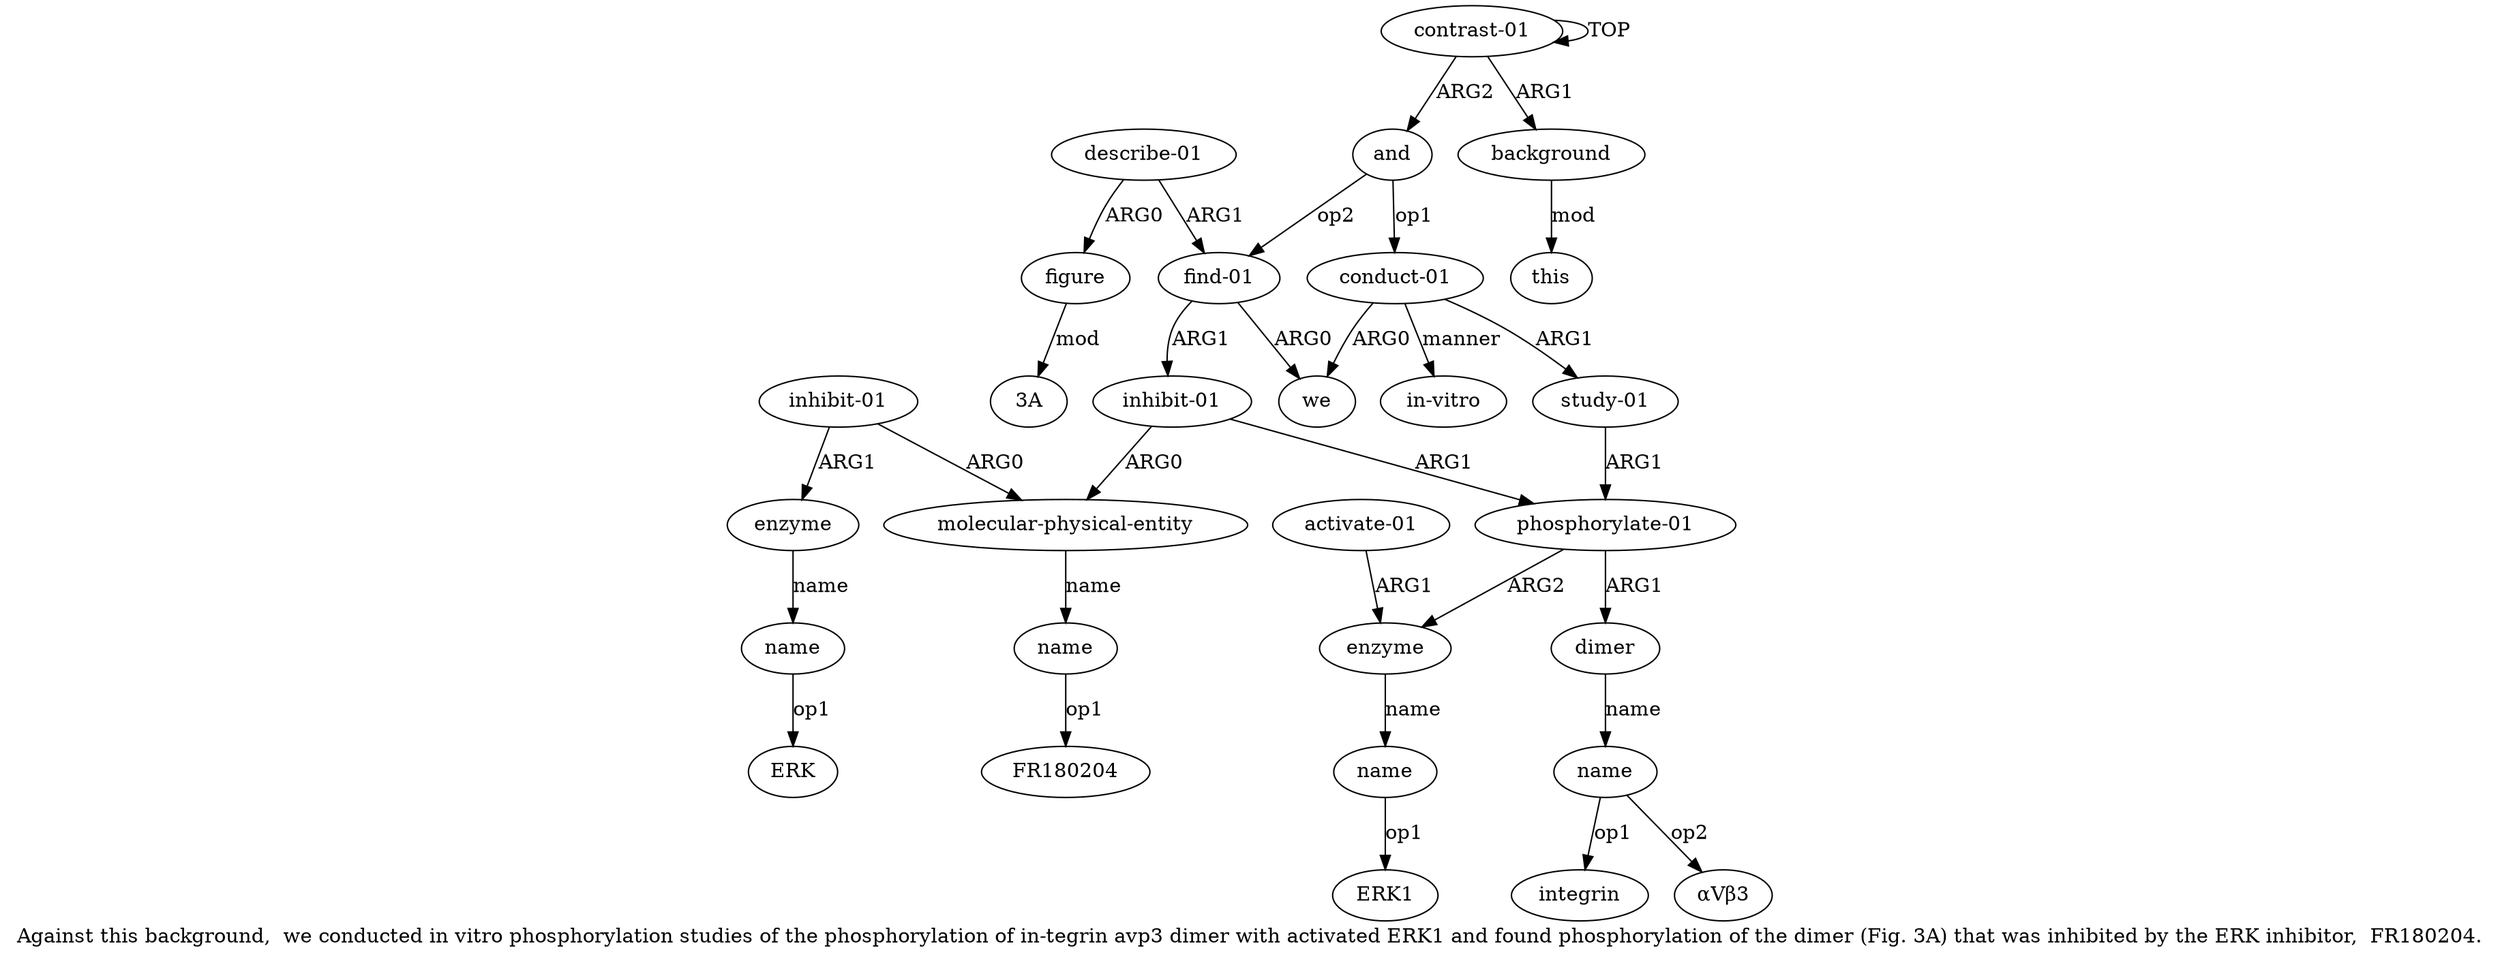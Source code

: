 digraph  {
	graph [label="Against this background,  we conducted in vitro phosphorylation studies of the phosphorylation of in-tegrin avp3 dimer with activated \
ERK1 and found phosphorylation of the dimer (Fig. 3A) that was inhibited by the ERK inhibitor,  FR180204."];
	node [label="\N"];
	a20	 [color=black,
		gold_ind=20,
		gold_label=name,
		label=name,
		test_ind=20,
		test_label=name];
	"a20 ERK"	 [color=black,
		gold_ind=-1,
		gold_label=ERK,
		label=ERK,
		test_ind=-1,
		test_label=ERK];
	a20 -> "a20 ERK" [key=0,
	color=black,
	gold_label=op1,
	label=op1,
	test_label=op1];
a21 [color=black,
	gold_ind=21,
	gold_label="describe-01",
	label="describe-01",
	test_ind=21,
	test_label="describe-01"];
a22 [color=black,
	gold_ind=22,
	gold_label=figure,
	label=figure,
	test_ind=22,
	test_label=figure];
a21 -> a22 [key=0,
color=black,
gold_label=ARG0,
label=ARG0,
test_label=ARG0];
a14 [color=black,
gold_ind=14,
gold_label="find-01",
label="find-01",
test_ind=14,
test_label="find-01"];
a21 -> a14 [key=0,
color=black,
gold_label=ARG1,
label=ARG1,
test_label=ARG1];
"a22 3A" [color=black,
gold_ind=-1,
gold_label="3A",
label="3A",
test_ind=-1,
test_label="3A"];
a22 -> "a22 3A" [key=0,
color=black,
gold_label=mod,
label=mod,
test_label=mod];
"a11 ERK1" [color=black,
gold_ind=-1,
gold_label=ERK1,
label=ERK1,
test_ind=-1,
test_label=ERK1];
a15 [color=black,
gold_ind=15,
gold_label="inhibit-01",
label="inhibit-01",
test_ind=15,
test_label="inhibit-01"];
a16 [color=black,
gold_ind=16,
gold_label="molecular-physical-entity",
label="molecular-physical-entity",
test_ind=16,
test_label="molecular-physical-entity"];
a15 -> a16 [key=0,
color=black,
gold_label=ARG0,
label=ARG0,
test_label=ARG0];
a7 [color=black,
gold_ind=7,
gold_label="phosphorylate-01",
label="phosphorylate-01",
test_ind=7,
test_label="phosphorylate-01"];
a15 -> a7 [key=0,
color=black,
gold_label=ARG1,
label=ARG1,
test_label=ARG1];
a14 -> a15 [key=0,
color=black,
gold_label=ARG1,
label=ARG1,
test_label=ARG1];
a5 [color=black,
gold_ind=5,
gold_label=we,
label=we,
test_ind=5,
test_label=we];
a14 -> a5 [key=0,
color=black,
gold_label=ARG0,
label=ARG0,
test_label=ARG0];
a17 [color=black,
gold_ind=17,
gold_label=name,
label=name,
test_ind=17,
test_label=name];
"a17 FR180204" [color=black,
gold_ind=-1,
gold_label=FR180204,
label=FR180204,
test_ind=-1,
test_label=FR180204];
a17 -> "a17 FR180204" [key=0,
color=black,
gold_label=op1,
label=op1,
test_label=op1];
a16 -> a17 [key=0,
color=black,
gold_label=name,
label=name,
test_label=name];
a11 [color=black,
gold_ind=11,
gold_label=name,
label=name,
test_ind=11,
test_label=name];
a11 -> "a11 ERK1" [key=0,
color=black,
gold_label=op1,
label=op1,
test_label=op1];
a10 [color=black,
gold_ind=10,
gold_label=enzyme,
label=enzyme,
test_ind=10,
test_label=enzyme];
a10 -> a11 [key=0,
color=black,
gold_label=name,
label=name,
test_label=name];
a13 [color=black,
gold_ind=13,
gold_label="in-vitro",
label="in-vitro",
test_ind=13,
test_label="in-vitro"];
a12 [color=black,
gold_ind=12,
gold_label="activate-01",
label="activate-01",
test_ind=12,
test_label="activate-01"];
a12 -> a10 [key=0,
color=black,
gold_label=ARG1,
label=ARG1,
test_label=ARG1];
a19 [color=black,
gold_ind=19,
gold_label=enzyme,
label=enzyme,
test_ind=19,
test_label=enzyme];
a19 -> a20 [key=0,
color=black,
gold_label=name,
label=name,
test_label=name];
a18 [color=black,
gold_ind=18,
gold_label="inhibit-01",
label="inhibit-01",
test_ind=18,
test_label="inhibit-01"];
a18 -> a16 [key=0,
color=black,
gold_label=ARG0,
label=ARG0,
test_label=ARG0];
a18 -> a19 [key=0,
color=black,
gold_label=ARG1,
label=ARG1,
test_label=ARG1];
a1 [color=black,
gold_ind=1,
gold_label=background,
label=background,
test_ind=1,
test_label=background];
a2 [color=black,
gold_ind=2,
gold_label=this,
label=this,
test_ind=2,
test_label=this];
a1 -> a2 [key=0,
color=black,
gold_label=mod,
label=mod,
test_label=mod];
a0 [color=black,
gold_ind=0,
gold_label="contrast-01",
label="contrast-01",
test_ind=0,
test_label="contrast-01"];
a0 -> a1 [key=0,
color=black,
gold_label=ARG1,
label=ARG1,
test_label=ARG1];
a0 -> a0 [key=0,
color=black,
gold_label=TOP,
label=TOP,
test_label=TOP];
a3 [color=black,
gold_ind=3,
gold_label=and,
label=and,
test_ind=3,
test_label=and];
a0 -> a3 [key=0,
color=black,
gold_label=ARG2,
label=ARG2,
test_label=ARG2];
a3 -> a14 [key=0,
color=black,
gold_label=op2,
label=op2,
test_label=op2];
a4 [color=black,
gold_ind=4,
gold_label="conduct-01",
label="conduct-01",
test_ind=4,
test_label="conduct-01"];
a3 -> a4 [key=0,
color=black,
gold_label=op1,
label=op1,
test_label=op1];
a4 -> a13 [key=0,
color=black,
gold_label=manner,
label=manner,
test_label=manner];
a4 -> a5 [key=0,
color=black,
gold_label=ARG0,
label=ARG0,
test_label=ARG0];
a6 [color=black,
gold_ind=6,
gold_label="study-01",
label="study-01",
test_ind=6,
test_label="study-01"];
a4 -> a6 [key=0,
color=black,
gold_label=ARG1,
label=ARG1,
test_label=ARG1];
a7 -> a10 [key=0,
color=black,
gold_label=ARG2,
label=ARG2,
test_label=ARG2];
a8 [color=black,
gold_ind=8,
gold_label=dimer,
label=dimer,
test_ind=8,
test_label=dimer];
a7 -> a8 [key=0,
color=black,
gold_label=ARG1,
label=ARG1,
test_label=ARG1];
a6 -> a7 [key=0,
color=black,
gold_label=ARG1,
label=ARG1,
test_label=ARG1];
a9 [color=black,
gold_ind=9,
gold_label=name,
label=name,
test_ind=9,
test_label=name];
"a9 αVβ3" [color=black,
gold_ind=-1,
gold_label=αVβ3,
label=αVβ3,
test_ind=-1,
test_label=αVβ3];
a9 -> "a9 αVβ3" [key=0,
color=black,
gold_label=op2,
label=op2,
test_label=op2];
"a9 integrin" [color=black,
gold_ind=-1,
gold_label=integrin,
label=integrin,
test_ind=-1,
test_label=integrin];
a9 -> "a9 integrin" [key=0,
color=black,
gold_label=op1,
label=op1,
test_label=op1];
a8 -> a9 [key=0,
color=black,
gold_label=name,
label=name,
test_label=name];
}

